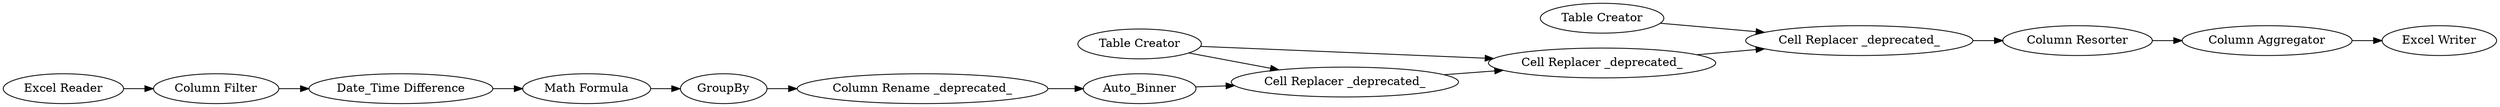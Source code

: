 digraph {
	"1753587160994169914_20" [label="Column Rename _deprecated_"]
	"1753587160994169914_1" [label="Excel Reader"]
	"1753587160994169914_16" [label="Column Resorter"]
	"1753587160994169914_17" [label="Column Aggregator"]
	"1753587160994169914_18" [label="Excel Writer"]
	"1753587160994169914_10" [label="Cell Replacer _deprecated_"]
	"1753587160994169914_6" [label=GroupBy]
	"1753587160994169914_5" [label="Math Formula"]
	"1753587160994169914_8" [label="Column Filter"]
	"1753587160994169914_12" [label="Cell Replacer _deprecated_"]
	"1753587160994169914_9" [label="Date_Time Difference"]
	"1753587160994169914_13" [label="Cell Replacer _deprecated_"]
	"1753587160994169914_7" [label=Auto_Binner]
	"1753587160994169914_15" [label="Table Creator"]
	"1753587160994169914_14" [label="Table Creator"]
	"1753587160994169914_9" -> "1753587160994169914_5"
	"1753587160994169914_10" -> "1753587160994169914_12"
	"1753587160994169914_14" -> "1753587160994169914_13"
	"1753587160994169914_15" -> "1753587160994169914_12"
	"1753587160994169914_14" -> "1753587160994169914_10"
	"1753587160994169914_7" -> "1753587160994169914_13"
	"1753587160994169914_12" -> "1753587160994169914_16"
	"1753587160994169914_6" -> "1753587160994169914_20"
	"1753587160994169914_13" -> "1753587160994169914_10"
	"1753587160994169914_8" -> "1753587160994169914_9"
	"1753587160994169914_17" -> "1753587160994169914_18"
	"1753587160994169914_1" -> "1753587160994169914_8"
	"1753587160994169914_16" -> "1753587160994169914_17"
	"1753587160994169914_5" -> "1753587160994169914_6"
	"1753587160994169914_20" -> "1753587160994169914_7"
	rankdir=LR
}
